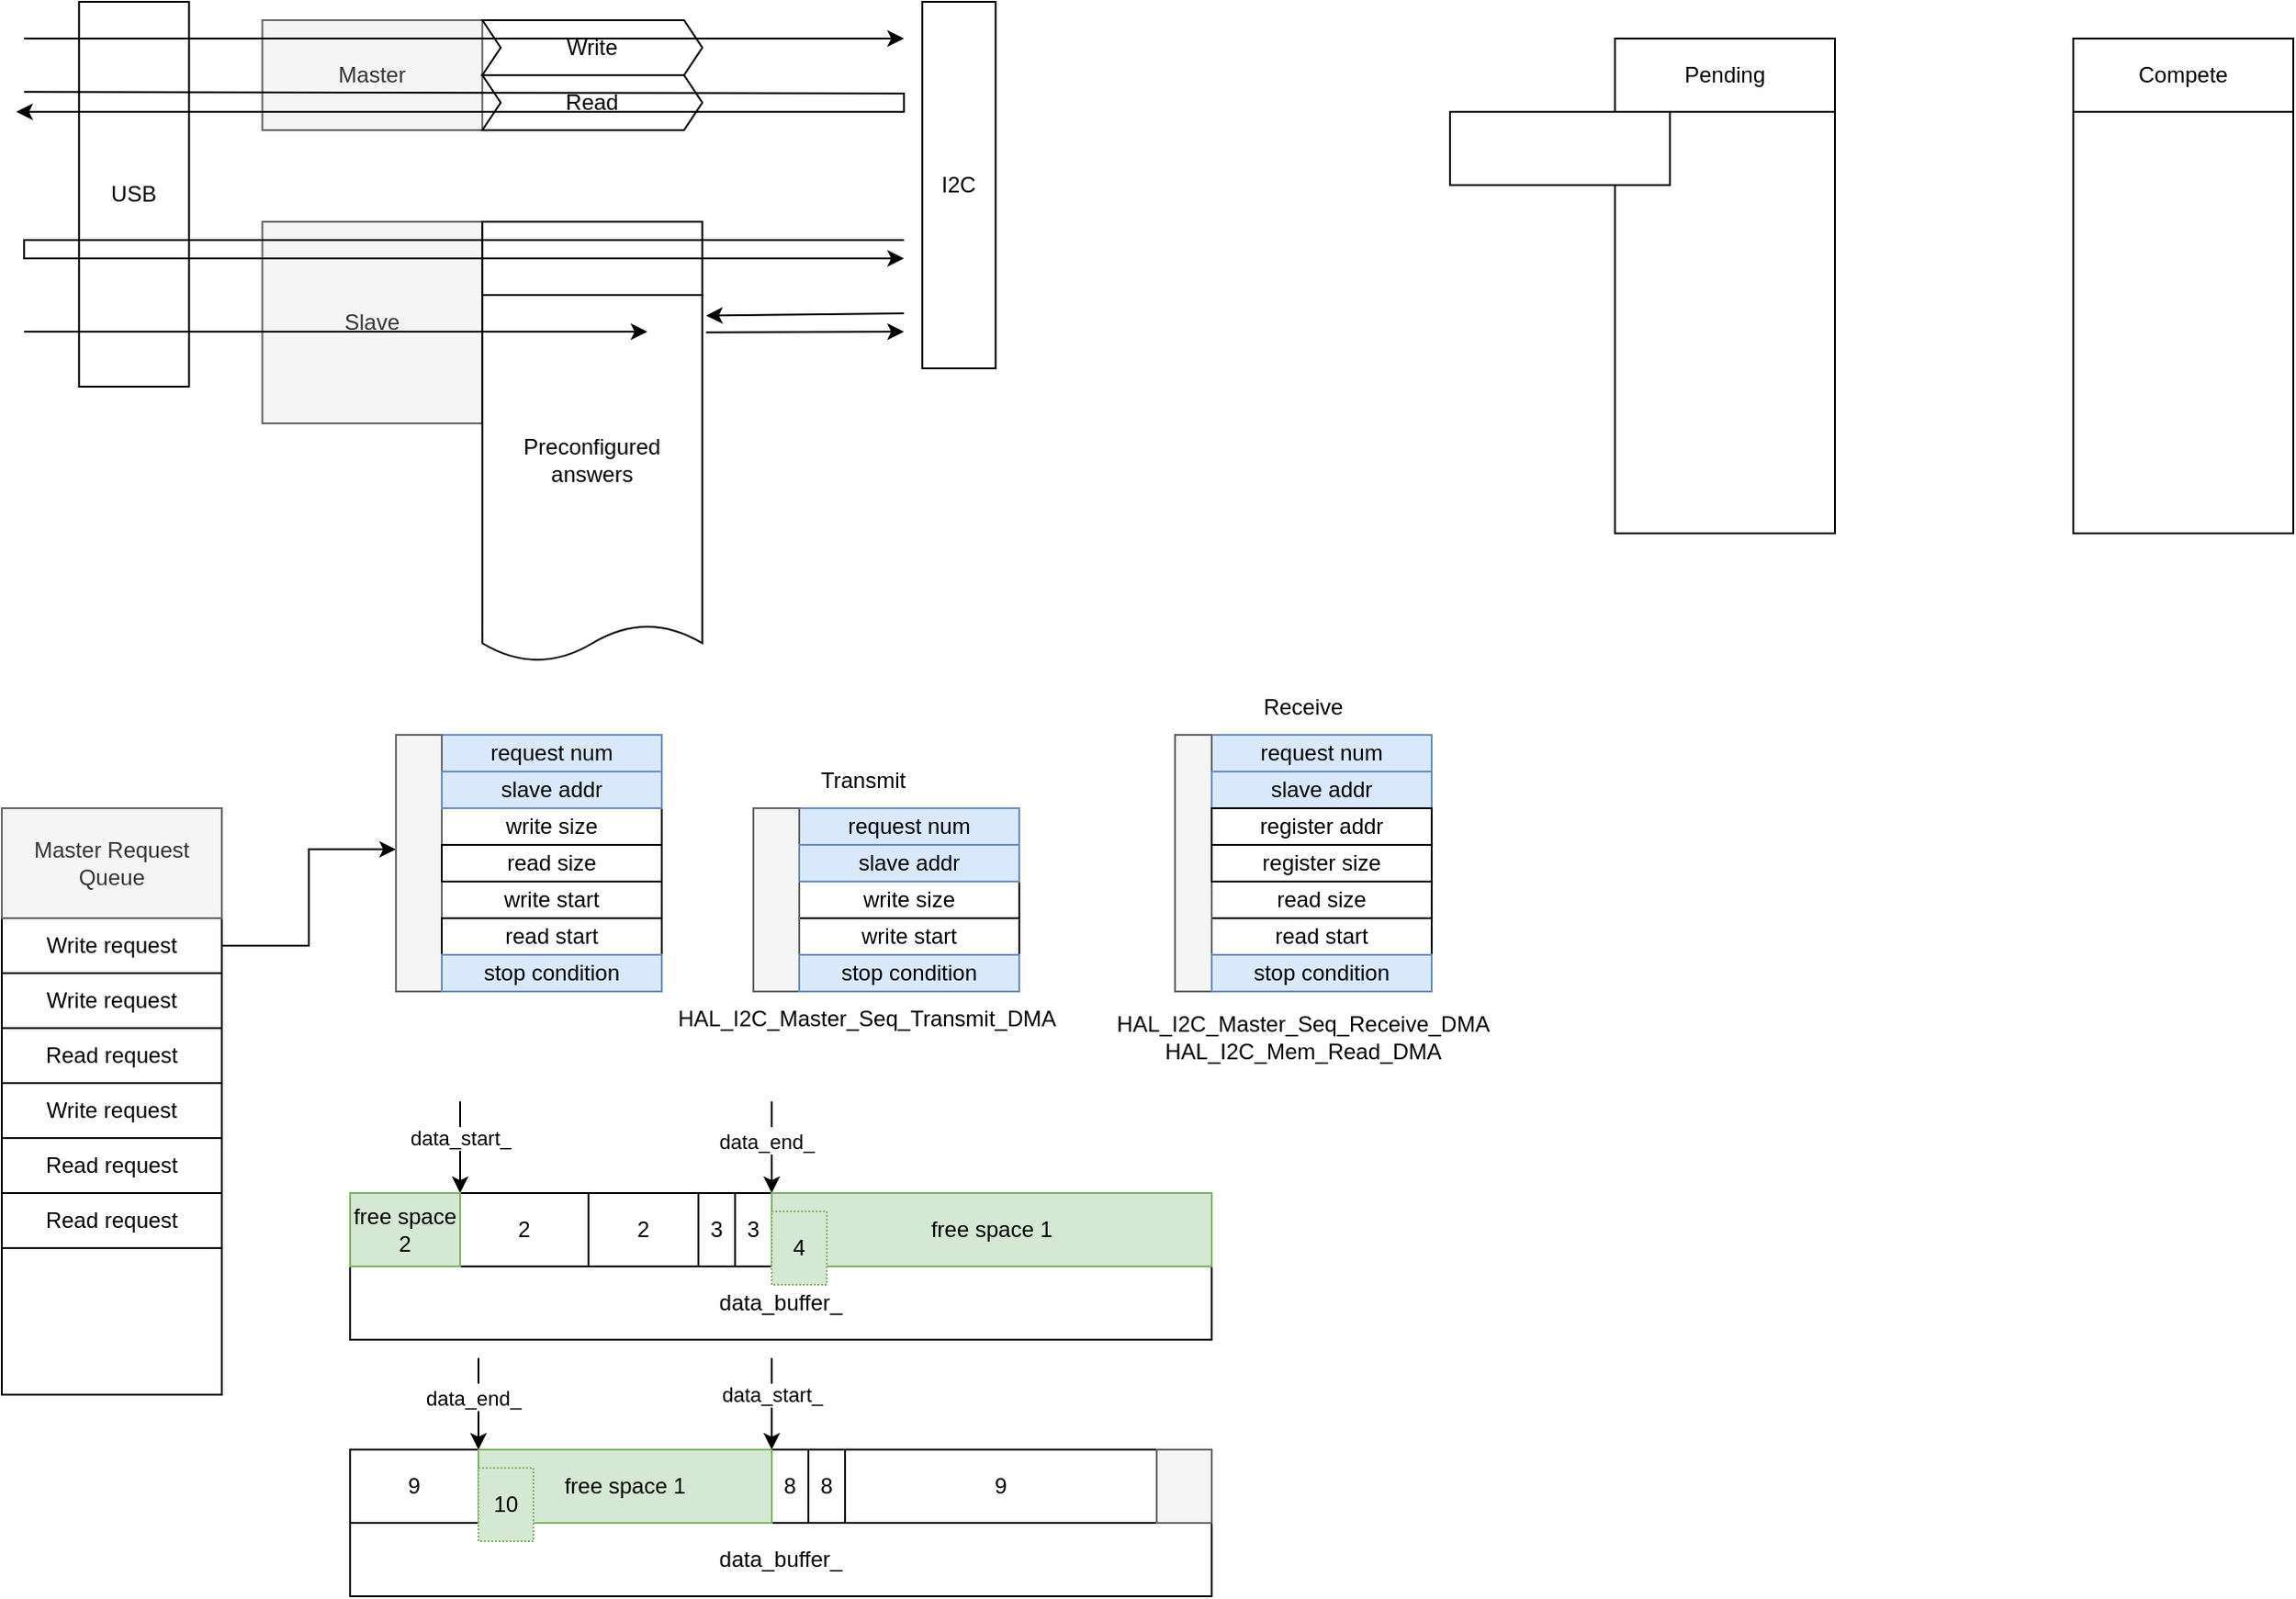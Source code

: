 <mxfile version="21.6.8" type="device">
  <diagram name="Page-1" id="2ZyC1kqVVPjFEnBajxi8">
    <mxGraphModel dx="683" dy="402" grid="1" gridSize="10" guides="1" tooltips="1" connect="1" arrows="1" fold="1" page="1" pageScale="1" pageWidth="850" pageHeight="1100" math="0" shadow="0">
      <root>
        <mxCell id="0" />
        <mxCell id="1" parent="0" />
        <mxCell id="SA-Xk729lbcdhGkagrMY-25" value="USB" style="rounded=0;whiteSpace=wrap;html=1;" parent="1" vertex="1">
          <mxGeometry x="82.14" y="60" width="60" height="210" as="geometry" />
        </mxCell>
        <mxCell id="SA-Xk729lbcdhGkagrMY-2" value="Master" style="rounded=0;whiteSpace=wrap;html=1;fillColor=#f5f5f5;fontColor=#333333;strokeColor=#666666;" parent="1" vertex="1">
          <mxGeometry x="182.14" y="70" width="120" height="60" as="geometry" />
        </mxCell>
        <mxCell id="SA-Xk729lbcdhGkagrMY-6" value="Read" style="shape=step;perimeter=stepPerimeter;whiteSpace=wrap;html=1;fixedSize=1;size=10;" parent="1" vertex="1">
          <mxGeometry x="302.14" y="100" width="120" height="30" as="geometry" />
        </mxCell>
        <mxCell id="SA-Xk729lbcdhGkagrMY-8" value="Write" style="shape=step;perimeter=stepPerimeter;whiteSpace=wrap;html=1;fixedSize=1;size=10;" parent="1" vertex="1">
          <mxGeometry x="302.14" y="70" width="120" height="30" as="geometry" />
        </mxCell>
        <mxCell id="SA-Xk729lbcdhGkagrMY-9" value="Slave" style="rounded=0;whiteSpace=wrap;html=1;fillColor=#f5f5f5;fontColor=#333333;strokeColor=#666666;" parent="1" vertex="1">
          <mxGeometry x="182.14" y="180" width="120" height="110" as="geometry" />
        </mxCell>
        <mxCell id="SA-Xk729lbcdhGkagrMY-15" value="" style="endArrow=classic;html=1;rounded=0;" parent="1" edge="1">
          <mxGeometry width="50" height="50" relative="1" as="geometry">
            <mxPoint x="52.14" y="80" as="sourcePoint" />
            <mxPoint x="532.14" y="80" as="targetPoint" />
          </mxGeometry>
        </mxCell>
        <mxCell id="SA-Xk729lbcdhGkagrMY-16" value="" style="endArrow=classic;html=1;rounded=0;" parent="1" edge="1">
          <mxGeometry width="50" height="50" relative="1" as="geometry">
            <mxPoint x="52.14" y="109.17" as="sourcePoint" />
            <mxPoint x="47.854" y="120" as="targetPoint" />
            <Array as="points">
              <mxPoint x="532.14" y="110" />
              <mxPoint x="532.14" y="120" />
            </Array>
          </mxGeometry>
        </mxCell>
        <mxCell id="SA-Xk729lbcdhGkagrMY-19" value="" style="rounded=0;whiteSpace=wrap;html=1;" parent="1" vertex="1">
          <mxGeometry x="302.14" y="180" width="120" height="40" as="geometry" />
        </mxCell>
        <mxCell id="SA-Xk729lbcdhGkagrMY-21" value="Preconfigured answers" style="shape=document;whiteSpace=wrap;html=1;boundedLbl=1;size=0.1;" parent="1" vertex="1">
          <mxGeometry x="302.14" y="220" width="120" height="200" as="geometry" />
        </mxCell>
        <mxCell id="SA-Xk729lbcdhGkagrMY-22" value="" style="endArrow=classic;html=1;rounded=0;" parent="1" edge="1">
          <mxGeometry width="50" height="50" relative="1" as="geometry">
            <mxPoint x="532.14" y="190" as="sourcePoint" />
            <mxPoint x="532.14" y="200" as="targetPoint" />
            <Array as="points">
              <mxPoint x="52.14" y="190" />
              <mxPoint x="52.14" y="200" />
            </Array>
          </mxGeometry>
        </mxCell>
        <mxCell id="SA-Xk729lbcdhGkagrMY-23" value="" style="endArrow=classic;html=1;rounded=0;entryX=1.017;entryY=0.056;entryDx=0;entryDy=0;entryPerimeter=0;" parent="1" target="SA-Xk729lbcdhGkagrMY-21" edge="1">
          <mxGeometry width="50" height="50" relative="1" as="geometry">
            <mxPoint x="532.14" y="230" as="sourcePoint" />
            <mxPoint x="592.14" y="250" as="targetPoint" />
          </mxGeometry>
        </mxCell>
        <mxCell id="SA-Xk729lbcdhGkagrMY-24" value="" style="endArrow=classic;html=1;rounded=0;exitX=1.017;exitY=0.102;exitDx=0;exitDy=0;exitPerimeter=0;" parent="1" source="SA-Xk729lbcdhGkagrMY-21" edge="1">
          <mxGeometry width="50" height="50" relative="1" as="geometry">
            <mxPoint x="492.14" y="300" as="sourcePoint" />
            <mxPoint x="532.14" y="240" as="targetPoint" />
          </mxGeometry>
        </mxCell>
        <mxCell id="SA-Xk729lbcdhGkagrMY-27" value="" style="endArrow=classic;html=1;rounded=0;" parent="1" edge="1">
          <mxGeometry width="50" height="50" relative="1" as="geometry">
            <mxPoint x="52.14" y="240" as="sourcePoint" />
            <mxPoint x="392.14" y="240" as="targetPoint" />
          </mxGeometry>
        </mxCell>
        <mxCell id="SA-Xk729lbcdhGkagrMY-28" value="" style="rounded=0;whiteSpace=wrap;html=1;" parent="1" vertex="1">
          <mxGeometry x="40" y="560" width="120" height="260" as="geometry" />
        </mxCell>
        <mxCell id="SA-Xk729lbcdhGkagrMY-56" style="edgeStyle=orthogonalEdgeStyle;rounded=0;orthogonalLoop=1;jettySize=auto;html=1;exitX=1;exitY=0.5;exitDx=0;exitDy=0;entryX=0;entryY=0.446;entryDx=0;entryDy=0;entryPerimeter=0;" parent="1" source="SA-Xk729lbcdhGkagrMY-29" target="SA-Xk729lbcdhGkagrMY-52" edge="1">
          <mxGeometry relative="1" as="geometry" />
        </mxCell>
        <mxCell id="SA-Xk729lbcdhGkagrMY-29" value="Write request" style="rounded=0;whiteSpace=wrap;html=1;" parent="1" vertex="1">
          <mxGeometry x="40" y="560" width="120" height="30" as="geometry" />
        </mxCell>
        <mxCell id="SA-Xk729lbcdhGkagrMY-30" value="Read request" style="rounded=0;whiteSpace=wrap;html=1;" parent="1" vertex="1">
          <mxGeometry x="40" y="620" width="120" height="30" as="geometry" />
        </mxCell>
        <mxCell id="SA-Xk729lbcdhGkagrMY-31" value="Write request" style="rounded=0;whiteSpace=wrap;html=1;" parent="1" vertex="1">
          <mxGeometry x="40" y="650" width="120" height="30" as="geometry" />
        </mxCell>
        <mxCell id="SA-Xk729lbcdhGkagrMY-32" value="Write request" style="rounded=0;whiteSpace=wrap;html=1;" parent="1" vertex="1">
          <mxGeometry x="40" y="590" width="120" height="30" as="geometry" />
        </mxCell>
        <mxCell id="SA-Xk729lbcdhGkagrMY-33" value="Read request" style="rounded=0;whiteSpace=wrap;html=1;" parent="1" vertex="1">
          <mxGeometry x="40" y="680" width="120" height="30" as="geometry" />
        </mxCell>
        <mxCell id="SA-Xk729lbcdhGkagrMY-34" value="Read request" style="rounded=0;whiteSpace=wrap;html=1;" parent="1" vertex="1">
          <mxGeometry x="40" y="710" width="120" height="30" as="geometry" />
        </mxCell>
        <mxCell id="SA-Xk729lbcdhGkagrMY-38" value="Master Request&lt;br&gt;Queue" style="rounded=0;whiteSpace=wrap;html=1;fillColor=#f5f5f5;fontColor=#333333;strokeColor=#666666;" parent="1" vertex="1">
          <mxGeometry x="40" y="500" width="120" height="60" as="geometry" />
        </mxCell>
        <mxCell id="SA-Xk729lbcdhGkagrMY-39" value="data_buffer_" style="rounded=0;whiteSpace=wrap;html=1;" parent="1" vertex="1">
          <mxGeometry x="230" y="750" width="470" height="40" as="geometry" />
        </mxCell>
        <mxCell id="SA-Xk729lbcdhGkagrMY-41" value="I2C" style="rounded=0;whiteSpace=wrap;html=1;" parent="1" vertex="1">
          <mxGeometry x="542.14" y="60" width="40" height="200" as="geometry" />
        </mxCell>
        <mxCell id="SA-Xk729lbcdhGkagrMY-47" value="request num" style="rounded=0;whiteSpace=wrap;html=1;fillColor=#dae8fc;strokeColor=#6c8ebf;" parent="1" vertex="1">
          <mxGeometry x="280" y="460" width="120" height="20" as="geometry" />
        </mxCell>
        <mxCell id="SA-Xk729lbcdhGkagrMY-48" value="write start" style="rounded=0;whiteSpace=wrap;html=1;" parent="1" vertex="1">
          <mxGeometry x="280" y="540" width="120" height="20" as="geometry" />
        </mxCell>
        <mxCell id="SA-Xk729lbcdhGkagrMY-50" value="write size" style="rounded=0;whiteSpace=wrap;html=1;" parent="1" vertex="1">
          <mxGeometry x="280" y="500" width="120" height="20" as="geometry" />
        </mxCell>
        <mxCell id="SA-Xk729lbcdhGkagrMY-52" value="" style="rounded=0;whiteSpace=wrap;html=1;fillColor=#f5f5f5;fontColor=#333333;strokeColor=#666666;" parent="1" vertex="1">
          <mxGeometry x="255" y="460" width="25" height="140" as="geometry" />
        </mxCell>
        <mxCell id="SA-Xk729lbcdhGkagrMY-63" value="slave addr" style="rounded=0;whiteSpace=wrap;html=1;fillColor=#dae8fc;strokeColor=#6c8ebf;" parent="1" vertex="1">
          <mxGeometry x="280" y="480" width="120" height="20" as="geometry" />
        </mxCell>
        <mxCell id="pYy494UyowIViKt96TTS-2" value="read size" style="rounded=0;whiteSpace=wrap;html=1;" parent="1" vertex="1">
          <mxGeometry x="280" y="520" width="120" height="20" as="geometry" />
        </mxCell>
        <mxCell id="pYy494UyowIViKt96TTS-6" value="2" style="rounded=0;whiteSpace=wrap;html=1;" parent="1" vertex="1">
          <mxGeometry x="290" y="710" width="70" height="40" as="geometry" />
        </mxCell>
        <mxCell id="pYy494UyowIViKt96TTS-7" value="3" style="rounded=0;whiteSpace=wrap;html=1;" parent="1" vertex="1">
          <mxGeometry x="420" y="710" width="20" height="40" as="geometry" />
        </mxCell>
        <mxCell id="pYy494UyowIViKt96TTS-8" value="2" style="rounded=0;whiteSpace=wrap;html=1;" parent="1" vertex="1">
          <mxGeometry x="360" y="710" width="60" height="40" as="geometry" />
        </mxCell>
        <mxCell id="pYy494UyowIViKt96TTS-9" value="3" style="rounded=0;whiteSpace=wrap;html=1;" parent="1" vertex="1">
          <mxGeometry x="440" y="710" width="20" height="40" as="geometry" />
        </mxCell>
        <mxCell id="pYy494UyowIViKt96TTS-15" value="^" style="endArrow=classic;html=1;rounded=0;" parent="1" edge="1">
          <mxGeometry x="-0.2" width="50" height="50" relative="1" as="geometry">
            <mxPoint x="460.0" y="660" as="sourcePoint" />
            <mxPoint x="460.0" y="710" as="targetPoint" />
            <mxPoint as="offset" />
          </mxGeometry>
        </mxCell>
        <mxCell id="Q1eorw4Rzsz2b7SlbyAp-2" value="end" style="edgeLabel;html=1;align=center;verticalAlign=middle;resizable=0;points=[];" parent="pYy494UyowIViKt96TTS-15" vertex="1" connectable="0">
          <mxGeometry x="0.027" y="-4" relative="1" as="geometry">
            <mxPoint x="4" y="-6" as="offset" />
          </mxGeometry>
        </mxCell>
        <mxCell id="Q1eorw4Rzsz2b7SlbyAp-17" value="data_end_" style="edgeLabel;html=1;align=center;verticalAlign=middle;resizable=0;points=[];" parent="pYy494UyowIViKt96TTS-15" vertex="1" connectable="0">
          <mxGeometry x="-0.128" y="-3" relative="1" as="geometry">
            <mxPoint as="offset" />
          </mxGeometry>
        </mxCell>
        <mxCell id="pYy494UyowIViKt96TTS-18" value="data_start_" style="endArrow=classic;html=1;rounded=0;" parent="1" edge="1">
          <mxGeometry x="-0.2" width="50" height="50" relative="1" as="geometry">
            <mxPoint x="290" y="660" as="sourcePoint" />
            <mxPoint x="290" y="710" as="targetPoint" />
            <mxPoint as="offset" />
          </mxGeometry>
        </mxCell>
        <mxCell id="Q1eorw4Rzsz2b7SlbyAp-3" value="data_buffer_" style="rounded=0;whiteSpace=wrap;html=1;" parent="1" vertex="1">
          <mxGeometry x="230" y="890" width="470" height="40" as="geometry" />
        </mxCell>
        <mxCell id="Q1eorw4Rzsz2b7SlbyAp-4" value="9" style="rounded=0;whiteSpace=wrap;html=1;" parent="1" vertex="1">
          <mxGeometry x="230" y="850" width="70" height="40" as="geometry" />
        </mxCell>
        <mxCell id="Q1eorw4Rzsz2b7SlbyAp-5" value="8" style="rounded=0;whiteSpace=wrap;html=1;" parent="1" vertex="1">
          <mxGeometry x="480" y="850" width="20" height="40" as="geometry" />
        </mxCell>
        <mxCell id="Q1eorw4Rzsz2b7SlbyAp-6" value="9" style="rounded=0;whiteSpace=wrap;html=1;" parent="1" vertex="1">
          <mxGeometry x="500" y="850" width="170" height="40" as="geometry" />
        </mxCell>
        <mxCell id="Q1eorw4Rzsz2b7SlbyAp-7" value="8" style="rounded=0;whiteSpace=wrap;html=1;" parent="1" vertex="1">
          <mxGeometry x="460" y="850" width="20" height="40" as="geometry" />
        </mxCell>
        <mxCell id="Q1eorw4Rzsz2b7SlbyAp-11" value="free space 1" style="rounded=0;whiteSpace=wrap;html=1;fillColor=#d5e8d4;strokeColor=#82b366;" parent="1" vertex="1">
          <mxGeometry x="460" y="710" width="240" height="40" as="geometry" />
        </mxCell>
        <mxCell id="Q1eorw4Rzsz2b7SlbyAp-12" value="free space 1" style="rounded=0;whiteSpace=wrap;html=1;fillColor=#d5e8d4;strokeColor=#82b366;" parent="1" vertex="1">
          <mxGeometry x="300" y="850" width="160" height="40" as="geometry" />
        </mxCell>
        <mxCell id="Q1eorw4Rzsz2b7SlbyAp-13" value="free space 2" style="rounded=0;whiteSpace=wrap;html=1;fillColor=#d5e8d4;strokeColor=#82b366;" parent="1" vertex="1">
          <mxGeometry x="230" y="710" width="60" height="40" as="geometry" />
        </mxCell>
        <mxCell id="Q1eorw4Rzsz2b7SlbyAp-14" value="" style="rounded=0;whiteSpace=wrap;html=1;fillColor=#f5f5f5;fontColor=#333333;strokeColor=#666666;" parent="1" vertex="1">
          <mxGeometry x="670" y="850" width="30" height="40" as="geometry" />
        </mxCell>
        <mxCell id="Q1eorw4Rzsz2b7SlbyAp-15" value="4" style="rounded=0;whiteSpace=wrap;html=1;dashed=1;dashPattern=1 1;fillColor=#d5e8d4;strokeColor=#82b366;" parent="1" vertex="1">
          <mxGeometry x="460" y="720" width="30" height="40" as="geometry" />
        </mxCell>
        <mxCell id="Q1eorw4Rzsz2b7SlbyAp-16" value="10" style="rounded=0;whiteSpace=wrap;html=1;dashed=1;dashPattern=1 1;fillColor=#d5e8d4;strokeColor=#82b366;" parent="1" vertex="1">
          <mxGeometry x="300" y="860" width="30" height="40" as="geometry" />
        </mxCell>
        <mxCell id="Q1eorw4Rzsz2b7SlbyAp-18" value="^" style="endArrow=classic;html=1;rounded=0;" parent="1" edge="1">
          <mxGeometry x="-0.2" width="50" height="50" relative="1" as="geometry">
            <mxPoint x="300.0" y="800" as="sourcePoint" />
            <mxPoint x="300.0" y="850" as="targetPoint" />
            <mxPoint as="offset" />
          </mxGeometry>
        </mxCell>
        <mxCell id="Q1eorw4Rzsz2b7SlbyAp-19" value="end" style="edgeLabel;html=1;align=center;verticalAlign=middle;resizable=0;points=[];" parent="Q1eorw4Rzsz2b7SlbyAp-18" vertex="1" connectable="0">
          <mxGeometry x="0.027" y="-4" relative="1" as="geometry">
            <mxPoint x="4" y="-6" as="offset" />
          </mxGeometry>
        </mxCell>
        <mxCell id="Q1eorw4Rzsz2b7SlbyAp-20" value="data_end_" style="edgeLabel;html=1;align=center;verticalAlign=middle;resizable=0;points=[];" parent="Q1eorw4Rzsz2b7SlbyAp-18" vertex="1" connectable="0">
          <mxGeometry x="-0.128" y="-3" relative="1" as="geometry">
            <mxPoint as="offset" />
          </mxGeometry>
        </mxCell>
        <mxCell id="Q1eorw4Rzsz2b7SlbyAp-21" value="data_start_" style="endArrow=classic;html=1;rounded=0;" parent="1" edge="1">
          <mxGeometry x="-0.2" width="50" height="50" relative="1" as="geometry">
            <mxPoint x="460" y="800" as="sourcePoint" />
            <mxPoint x="460" y="850" as="targetPoint" />
            <mxPoint as="offset" />
          </mxGeometry>
        </mxCell>
        <mxCell id="Q1eorw4Rzsz2b7SlbyAp-22" value="read start" style="rounded=0;whiteSpace=wrap;html=1;" parent="1" vertex="1">
          <mxGeometry x="280" y="560" width="120" height="20" as="geometry" />
        </mxCell>
        <mxCell id="Q1eorw4Rzsz2b7SlbyAp-27" value="request num" style="rounded=0;whiteSpace=wrap;html=1;fillColor=#dae8fc;strokeColor=#6c8ebf;" parent="1" vertex="1">
          <mxGeometry x="475" y="500" width="120" height="20" as="geometry" />
        </mxCell>
        <mxCell id="Q1eorw4Rzsz2b7SlbyAp-28" value="write start" style="rounded=0;whiteSpace=wrap;html=1;" parent="1" vertex="1">
          <mxGeometry x="475" y="560" width="120" height="20" as="geometry" />
        </mxCell>
        <mxCell id="Q1eorw4Rzsz2b7SlbyAp-29" value="write size" style="rounded=0;whiteSpace=wrap;html=1;" parent="1" vertex="1">
          <mxGeometry x="475" y="540" width="120" height="20" as="geometry" />
        </mxCell>
        <mxCell id="Q1eorw4Rzsz2b7SlbyAp-30" value="" style="rounded=0;whiteSpace=wrap;html=1;fillColor=#f5f5f5;fontColor=#333333;strokeColor=#666666;" parent="1" vertex="1">
          <mxGeometry x="450" y="500" width="25" height="100" as="geometry" />
        </mxCell>
        <mxCell id="Q1eorw4Rzsz2b7SlbyAp-31" value="slave addr" style="rounded=0;whiteSpace=wrap;html=1;fillColor=#dae8fc;strokeColor=#6c8ebf;" parent="1" vertex="1">
          <mxGeometry x="475" y="520" width="120" height="20" as="geometry" />
        </mxCell>
        <mxCell id="Q1eorw4Rzsz2b7SlbyAp-32" value="read size" style="rounded=0;whiteSpace=wrap;html=1;" parent="1" vertex="1">
          <mxGeometry x="700" y="540" width="120" height="20" as="geometry" />
        </mxCell>
        <mxCell id="Q1eorw4Rzsz2b7SlbyAp-33" value="read start" style="rounded=0;whiteSpace=wrap;html=1;" parent="1" vertex="1">
          <mxGeometry x="700" y="560" width="120" height="20" as="geometry" />
        </mxCell>
        <mxCell id="Q1eorw4Rzsz2b7SlbyAp-44" value="request num" style="rounded=0;whiteSpace=wrap;html=1;fillColor=#dae8fc;strokeColor=#6c8ebf;" parent="1" vertex="1">
          <mxGeometry x="700" y="460" width="120" height="20" as="geometry" />
        </mxCell>
        <mxCell id="Q1eorw4Rzsz2b7SlbyAp-47" value="" style="rounded=0;whiteSpace=wrap;html=1;fillColor=#f5f5f5;fontColor=#333333;strokeColor=#666666;" parent="1" vertex="1">
          <mxGeometry x="680" y="460" width="20" height="140" as="geometry" />
        </mxCell>
        <mxCell id="Q1eorw4Rzsz2b7SlbyAp-48" value="slave addr" style="rounded=0;whiteSpace=wrap;html=1;fillColor=#dae8fc;strokeColor=#6c8ebf;" parent="1" vertex="1">
          <mxGeometry x="700" y="480" width="120" height="20" as="geometry" />
        </mxCell>
        <mxCell id="Q1eorw4Rzsz2b7SlbyAp-49" value="register addr" style="rounded=0;whiteSpace=wrap;html=1;" parent="1" vertex="1">
          <mxGeometry x="700" y="500" width="120" height="20" as="geometry" />
        </mxCell>
        <mxCell id="Q1eorw4Rzsz2b7SlbyAp-50" value="Transmit" style="text;html=1;strokeColor=none;fillColor=none;align=center;verticalAlign=middle;whiteSpace=wrap;rounded=0;" parent="1" vertex="1">
          <mxGeometry x="480" y="470" width="60" height="30" as="geometry" />
        </mxCell>
        <mxCell id="Q1eorw4Rzsz2b7SlbyAp-51" value="Receive" style="text;html=1;strokeColor=none;fillColor=none;align=center;verticalAlign=middle;whiteSpace=wrap;rounded=0;" parent="1" vertex="1">
          <mxGeometry x="720" y="430" width="60" height="30" as="geometry" />
        </mxCell>
        <mxCell id="Q1eorw4Rzsz2b7SlbyAp-52" value="stop condition" style="rounded=0;whiteSpace=wrap;html=1;fillColor=#dae8fc;strokeColor=#6c8ebf;" parent="1" vertex="1">
          <mxGeometry x="700" y="580" width="120" height="20" as="geometry" />
        </mxCell>
        <mxCell id="Q1eorw4Rzsz2b7SlbyAp-53" value="HAL_I2C_Master_Seq_Transmit_DMA" style="text;html=1;strokeColor=none;fillColor=none;align=center;verticalAlign=middle;whiteSpace=wrap;rounded=0;" parent="1" vertex="1">
          <mxGeometry x="482.14" y="600" width="60" height="30" as="geometry" />
        </mxCell>
        <mxCell id="Q1eorw4Rzsz2b7SlbyAp-54" value="HAL_I2C_Master_Seq_Receive_DMA&lt;br&gt;HAL_I2C_Mem_Read_DMA" style="text;html=1;strokeColor=none;fillColor=none;align=center;verticalAlign=middle;whiteSpace=wrap;rounded=0;" parent="1" vertex="1">
          <mxGeometry x="720" y="610" width="60" height="30" as="geometry" />
        </mxCell>
        <mxCell id="Q1eorw4Rzsz2b7SlbyAp-55" value="register size" style="rounded=0;whiteSpace=wrap;html=1;" parent="1" vertex="1">
          <mxGeometry x="700" y="520" width="120" height="20" as="geometry" />
        </mxCell>
        <mxCell id="Q1eorw4Rzsz2b7SlbyAp-56" value="stop condition" style="rounded=0;whiteSpace=wrap;html=1;fillColor=#dae8fc;strokeColor=#6c8ebf;" parent="1" vertex="1">
          <mxGeometry x="475" y="580" width="120" height="20" as="geometry" />
        </mxCell>
        <mxCell id="Q1eorw4Rzsz2b7SlbyAp-57" value="stop condition" style="rounded=0;whiteSpace=wrap;html=1;fillColor=#dae8fc;strokeColor=#6c8ebf;" parent="1" vertex="1">
          <mxGeometry x="280" y="580" width="120" height="20" as="geometry" />
        </mxCell>
        <mxCell id="4VFFevyhfYgeddbYnBtg-1" value="Pending" style="rounded=0;whiteSpace=wrap;html=1;" vertex="1" parent="1">
          <mxGeometry x="920" y="80" width="120" height="40" as="geometry" />
        </mxCell>
        <mxCell id="4VFFevyhfYgeddbYnBtg-4" value="" style="rounded=0;whiteSpace=wrap;html=1;" vertex="1" parent="1">
          <mxGeometry x="920" y="120" width="120" height="230" as="geometry" />
        </mxCell>
        <mxCell id="4VFFevyhfYgeddbYnBtg-5" value="Compete" style="rounded=0;whiteSpace=wrap;html=1;" vertex="1" parent="1">
          <mxGeometry x="1170" y="80" width="120" height="40" as="geometry" />
        </mxCell>
        <mxCell id="4VFFevyhfYgeddbYnBtg-6" value="" style="rounded=0;whiteSpace=wrap;html=1;" vertex="1" parent="1">
          <mxGeometry x="1170" y="120" width="120" height="230" as="geometry" />
        </mxCell>
        <mxCell id="4VFFevyhfYgeddbYnBtg-8" value="" style="rounded=0;whiteSpace=wrap;html=1;" vertex="1" parent="1">
          <mxGeometry x="830" y="120" width="120" height="40" as="geometry" />
        </mxCell>
      </root>
    </mxGraphModel>
  </diagram>
</mxfile>
